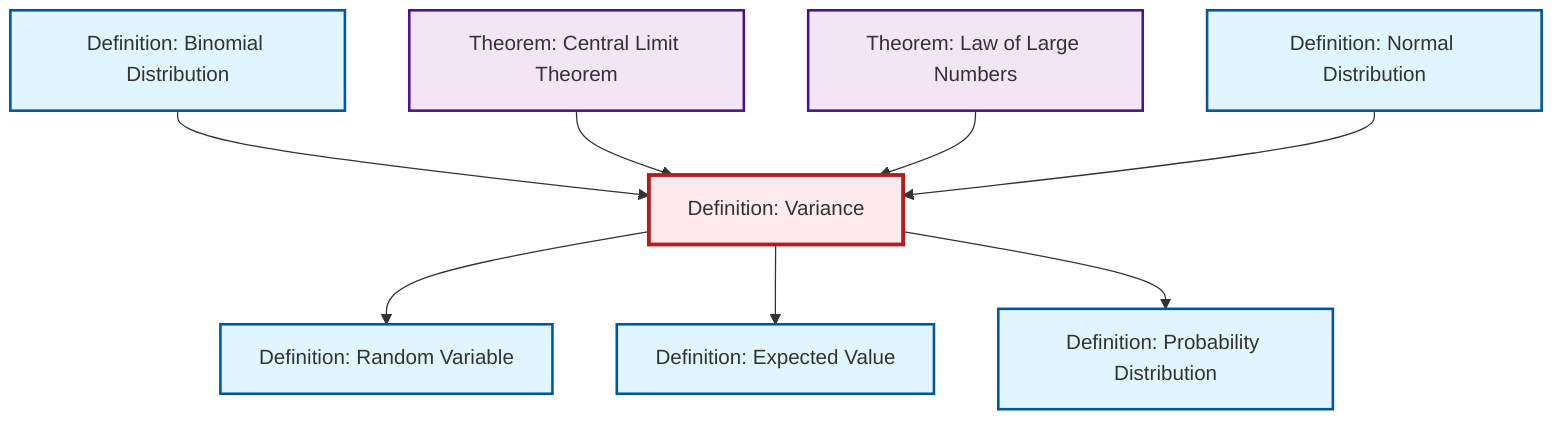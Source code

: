 graph TD
    classDef definition fill:#e1f5fe,stroke:#01579b,stroke-width:2px
    classDef theorem fill:#f3e5f5,stroke:#4a148c,stroke-width:2px
    classDef axiom fill:#fff3e0,stroke:#e65100,stroke-width:2px
    classDef example fill:#e8f5e9,stroke:#1b5e20,stroke-width:2px
    classDef current fill:#ffebee,stroke:#b71c1c,stroke-width:3px
    thm-central-limit["Theorem: Central Limit Theorem"]:::theorem
    def-random-variable["Definition: Random Variable"]:::definition
    def-expectation["Definition: Expected Value"]:::definition
    def-normal-distribution["Definition: Normal Distribution"]:::definition
    thm-law-of-large-numbers["Theorem: Law of Large Numbers"]:::theorem
    def-variance["Definition: Variance"]:::definition
    def-binomial-distribution["Definition: Binomial Distribution"]:::definition
    def-probability-distribution["Definition: Probability Distribution"]:::definition
    def-binomial-distribution --> def-variance
    thm-central-limit --> def-variance
    def-variance --> def-random-variable
    def-variance --> def-expectation
    thm-law-of-large-numbers --> def-variance
    def-normal-distribution --> def-variance
    def-variance --> def-probability-distribution
    class def-variance current
